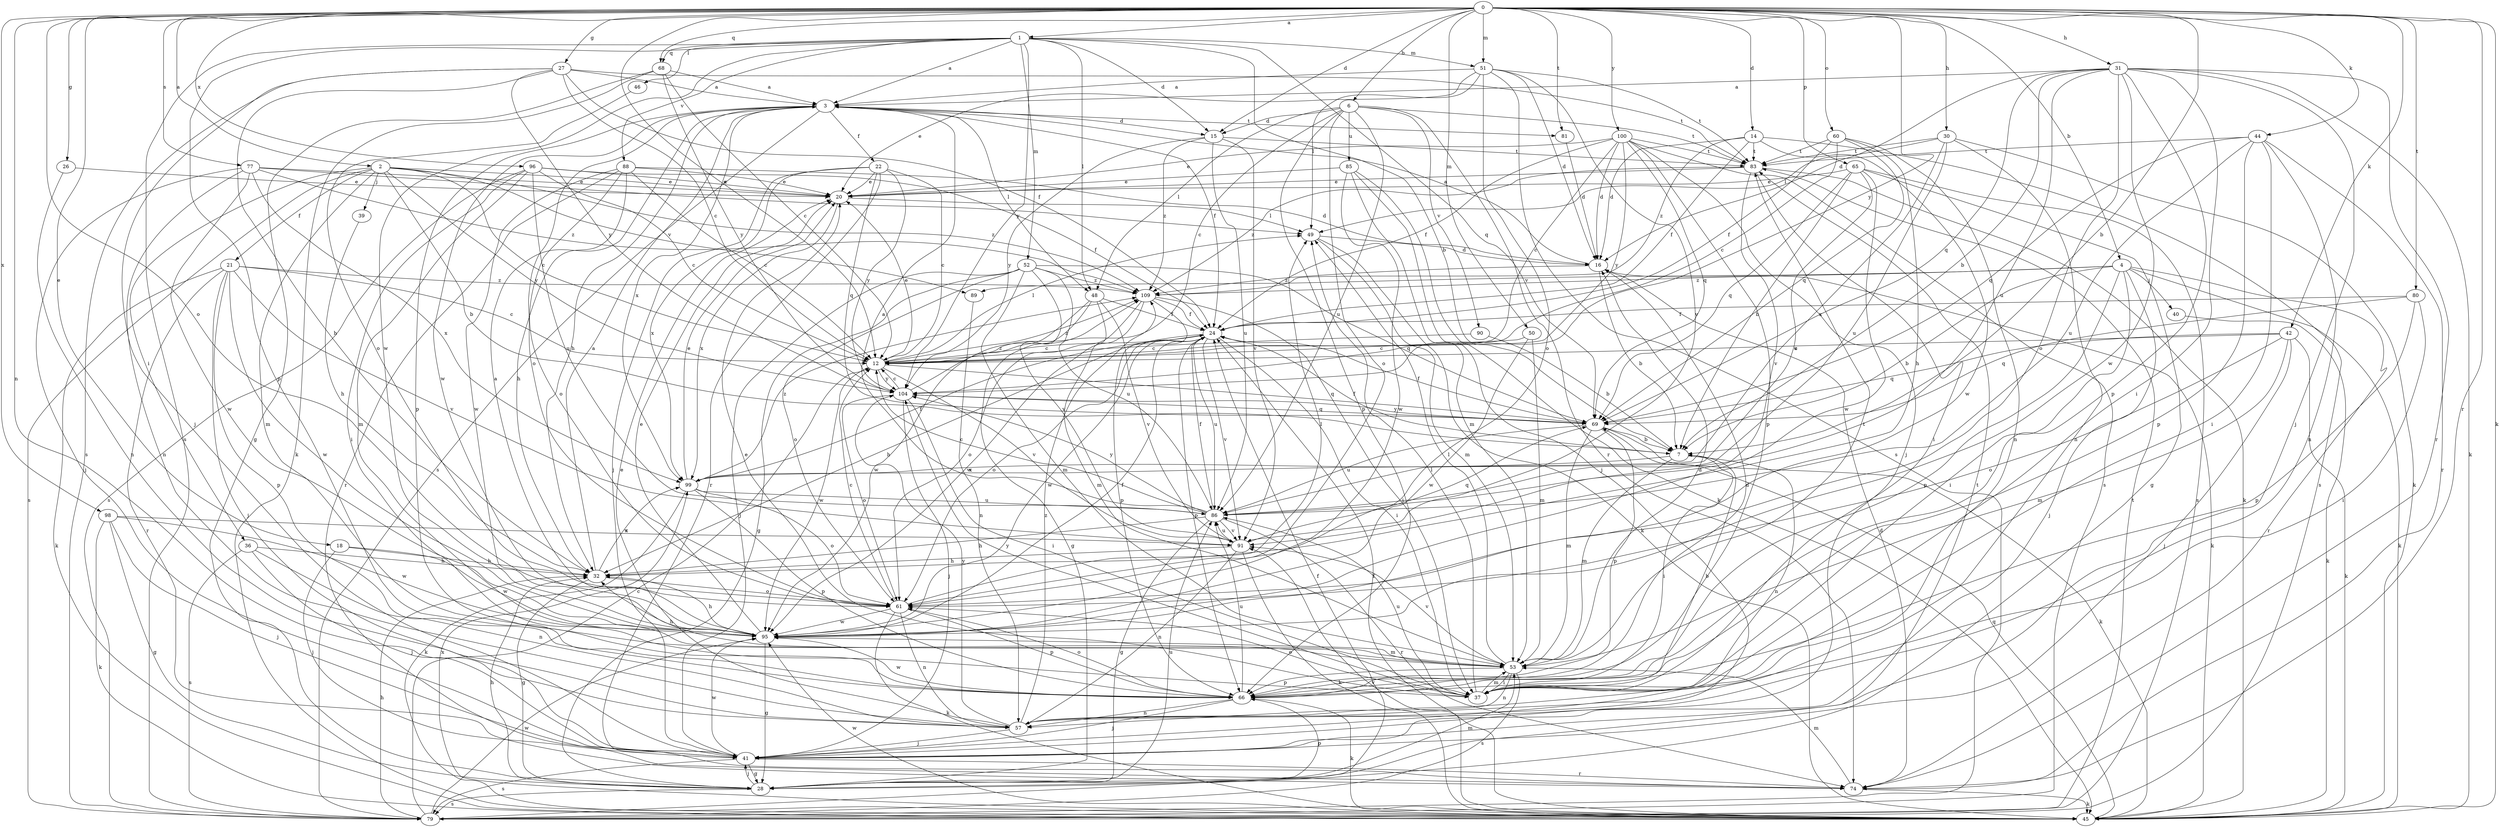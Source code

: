 strict digraph  {
0;
1;
2;
3;
4;
6;
7;
12;
14;
15;
16;
18;
20;
21;
22;
24;
26;
27;
28;
30;
31;
32;
36;
37;
39;
40;
41;
42;
44;
45;
46;
48;
49;
50;
51;
52;
53;
57;
60;
61;
65;
66;
68;
69;
74;
77;
79;
80;
81;
83;
85;
86;
88;
89;
90;
91;
95;
96;
98;
99;
100;
104;
109;
0 -> 1  [label=a];
0 -> 2  [label=a];
0 -> 4  [label=b];
0 -> 6  [label=b];
0 -> 7  [label=b];
0 -> 12  [label=c];
0 -> 14  [label=d];
0 -> 15  [label=d];
0 -> 18  [label=e];
0 -> 26  [label=g];
0 -> 27  [label=g];
0 -> 30  [label=h];
0 -> 31  [label=h];
0 -> 42  [label=k];
0 -> 44  [label=k];
0 -> 45  [label=k];
0 -> 50  [label=m];
0 -> 51  [label=m];
0 -> 57  [label=n];
0 -> 60  [label=o];
0 -> 61  [label=o];
0 -> 65  [label=p];
0 -> 68  [label=q];
0 -> 74  [label=r];
0 -> 77  [label=s];
0 -> 80  [label=t];
0 -> 81  [label=t];
0 -> 96  [label=x];
0 -> 98  [label=x];
0 -> 100  [label=y];
0 -> 104  [label=y];
1 -> 3  [label=a];
1 -> 7  [label=b];
1 -> 15  [label=d];
1 -> 46  [label=l];
1 -> 48  [label=l];
1 -> 51  [label=m];
1 -> 52  [label=m];
1 -> 66  [label=p];
1 -> 68  [label=q];
1 -> 69  [label=q];
1 -> 79  [label=s];
1 -> 88  [label=v];
1 -> 95  [label=w];
1 -> 104  [label=y];
2 -> 7  [label=b];
2 -> 12  [label=c];
2 -> 20  [label=e];
2 -> 21  [label=f];
2 -> 36  [label=i];
2 -> 39  [label=j];
2 -> 53  [label=m];
2 -> 79  [label=s];
2 -> 89  [label=v];
2 -> 104  [label=y];
2 -> 109  [label=z];
3 -> 15  [label=d];
3 -> 22  [label=f];
3 -> 24  [label=f];
3 -> 32  [label=h];
3 -> 48  [label=l];
3 -> 61  [label=o];
3 -> 66  [label=p];
3 -> 79  [label=s];
3 -> 81  [label=t];
3 -> 95  [label=w];
3 -> 99  [label=x];
4 -> 7  [label=b];
4 -> 37  [label=i];
4 -> 40  [label=j];
4 -> 41  [label=j];
4 -> 45  [label=k];
4 -> 66  [label=p];
4 -> 74  [label=r];
4 -> 89  [label=v];
4 -> 109  [label=z];
6 -> 12  [label=c];
6 -> 15  [label=d];
6 -> 48  [label=l];
6 -> 61  [label=o];
6 -> 66  [label=p];
6 -> 74  [label=r];
6 -> 83  [label=t];
6 -> 85  [label=u];
6 -> 86  [label=u];
6 -> 90  [label=v];
7 -> 24  [label=f];
7 -> 37  [label=i];
7 -> 53  [label=m];
7 -> 57  [label=n];
7 -> 99  [label=x];
12 -> 20  [label=e];
12 -> 49  [label=l];
12 -> 69  [label=q];
12 -> 91  [label=v];
12 -> 95  [label=w];
12 -> 104  [label=y];
12 -> 109  [label=z];
14 -> 16  [label=d];
14 -> 24  [label=f];
14 -> 79  [label=s];
14 -> 83  [label=t];
14 -> 95  [label=w];
14 -> 109  [label=z];
15 -> 83  [label=t];
15 -> 86  [label=u];
15 -> 91  [label=v];
15 -> 104  [label=y];
15 -> 109  [label=z];
16 -> 3  [label=a];
16 -> 7  [label=b];
16 -> 45  [label=k];
16 -> 109  [label=z];
18 -> 32  [label=h];
18 -> 41  [label=j];
18 -> 95  [label=w];
20 -> 49  [label=l];
20 -> 99  [label=x];
21 -> 12  [label=c];
21 -> 41  [label=j];
21 -> 45  [label=k];
21 -> 66  [label=p];
21 -> 74  [label=r];
21 -> 91  [label=v];
21 -> 95  [label=w];
21 -> 109  [label=z];
22 -> 12  [label=c];
22 -> 20  [label=e];
22 -> 41  [label=j];
22 -> 69  [label=q];
22 -> 74  [label=r];
22 -> 99  [label=x];
22 -> 104  [label=y];
24 -> 12  [label=c];
24 -> 32  [label=h];
24 -> 37  [label=i];
24 -> 61  [label=o];
24 -> 66  [label=p];
24 -> 86  [label=u];
24 -> 91  [label=v];
24 -> 95  [label=w];
26 -> 20  [label=e];
26 -> 57  [label=n];
27 -> 3  [label=a];
27 -> 12  [label=c];
27 -> 24  [label=f];
27 -> 32  [label=h];
27 -> 41  [label=j];
27 -> 79  [label=s];
27 -> 83  [label=t];
27 -> 104  [label=y];
28 -> 32  [label=h];
28 -> 41  [label=j];
28 -> 53  [label=m];
28 -> 66  [label=p];
28 -> 79  [label=s];
28 -> 83  [label=t];
28 -> 86  [label=u];
30 -> 45  [label=k];
30 -> 49  [label=l];
30 -> 57  [label=n];
30 -> 83  [label=t];
30 -> 86  [label=u];
30 -> 99  [label=x];
31 -> 3  [label=a];
31 -> 7  [label=b];
31 -> 16  [label=d];
31 -> 37  [label=i];
31 -> 41  [label=j];
31 -> 45  [label=k];
31 -> 61  [label=o];
31 -> 66  [label=p];
31 -> 69  [label=q];
31 -> 74  [label=r];
31 -> 86  [label=u];
31 -> 95  [label=w];
32 -> 3  [label=a];
32 -> 28  [label=g];
32 -> 61  [label=o];
32 -> 99  [label=x];
36 -> 32  [label=h];
36 -> 41  [label=j];
36 -> 57  [label=n];
36 -> 79  [label=s];
37 -> 7  [label=b];
37 -> 20  [label=e];
37 -> 49  [label=l];
37 -> 53  [label=m];
37 -> 61  [label=o];
37 -> 86  [label=u];
37 -> 104  [label=y];
39 -> 32  [label=h];
40 -> 45  [label=k];
41 -> 28  [label=g];
41 -> 74  [label=r];
41 -> 79  [label=s];
41 -> 95  [label=w];
42 -> 12  [label=c];
42 -> 41  [label=j];
42 -> 45  [label=k];
42 -> 53  [label=m];
42 -> 61  [label=o];
42 -> 69  [label=q];
44 -> 37  [label=i];
44 -> 57  [label=n];
44 -> 66  [label=p];
44 -> 69  [label=q];
44 -> 74  [label=r];
44 -> 83  [label=t];
44 -> 86  [label=u];
45 -> 24  [label=f];
45 -> 69  [label=q];
45 -> 91  [label=v];
45 -> 95  [label=w];
45 -> 99  [label=x];
46 -> 61  [label=o];
48 -> 24  [label=f];
48 -> 28  [label=g];
48 -> 53  [label=m];
48 -> 91  [label=v];
48 -> 95  [label=w];
49 -> 16  [label=d];
49 -> 45  [label=k];
49 -> 53  [label=m];
50 -> 12  [label=c];
50 -> 53  [label=m];
50 -> 95  [label=w];
51 -> 3  [label=a];
51 -> 16  [label=d];
51 -> 20  [label=e];
51 -> 49  [label=l];
51 -> 61  [label=o];
51 -> 79  [label=s];
51 -> 83  [label=t];
51 -> 91  [label=v];
52 -> 28  [label=g];
52 -> 41  [label=j];
52 -> 53  [label=m];
52 -> 61  [label=o];
52 -> 69  [label=q];
52 -> 86  [label=u];
52 -> 91  [label=v];
52 -> 109  [label=z];
53 -> 16  [label=d];
53 -> 32  [label=h];
53 -> 37  [label=i];
53 -> 49  [label=l];
53 -> 57  [label=n];
53 -> 66  [label=p];
53 -> 79  [label=s];
53 -> 83  [label=t];
53 -> 91  [label=v];
57 -> 20  [label=e];
57 -> 41  [label=j];
57 -> 104  [label=y];
57 -> 109  [label=z];
60 -> 12  [label=c];
60 -> 24  [label=f];
60 -> 32  [label=h];
60 -> 57  [label=n];
60 -> 69  [label=q];
60 -> 83  [label=t];
61 -> 12  [label=c];
61 -> 45  [label=k];
61 -> 49  [label=l];
61 -> 57  [label=n];
61 -> 66  [label=p];
61 -> 95  [label=w];
65 -> 7  [label=b];
65 -> 20  [label=e];
65 -> 28  [label=g];
65 -> 69  [label=q];
65 -> 79  [label=s];
65 -> 86  [label=u];
65 -> 95  [label=w];
66 -> 16  [label=d];
66 -> 41  [label=j];
66 -> 45  [label=k];
66 -> 57  [label=n];
66 -> 61  [label=o];
66 -> 86  [label=u];
66 -> 95  [label=w];
68 -> 3  [label=a];
68 -> 12  [label=c];
68 -> 28  [label=g];
68 -> 45  [label=k];
68 -> 104  [label=y];
69 -> 7  [label=b];
69 -> 24  [label=f];
69 -> 45  [label=k];
69 -> 53  [label=m];
69 -> 66  [label=p];
69 -> 86  [label=u];
69 -> 104  [label=y];
74 -> 16  [label=d];
74 -> 45  [label=k];
74 -> 53  [label=m];
77 -> 20  [label=e];
77 -> 41  [label=j];
77 -> 49  [label=l];
77 -> 57  [label=n];
77 -> 95  [label=w];
77 -> 99  [label=x];
77 -> 109  [label=z];
79 -> 12  [label=c];
79 -> 24  [label=f];
79 -> 32  [label=h];
79 -> 83  [label=t];
79 -> 95  [label=w];
80 -> 24  [label=f];
80 -> 37  [label=i];
80 -> 66  [label=p];
80 -> 69  [label=q];
81 -> 16  [label=d];
83 -> 20  [label=e];
83 -> 37  [label=i];
83 -> 45  [label=k];
83 -> 91  [label=v];
83 -> 109  [label=z];
85 -> 20  [label=e];
85 -> 41  [label=j];
85 -> 45  [label=k];
85 -> 53  [label=m];
85 -> 95  [label=w];
86 -> 3  [label=a];
86 -> 12  [label=c];
86 -> 24  [label=f];
86 -> 28  [label=g];
86 -> 32  [label=h];
86 -> 74  [label=r];
86 -> 91  [label=v];
86 -> 104  [label=y];
88 -> 12  [label=c];
88 -> 16  [label=d];
88 -> 20  [label=e];
88 -> 32  [label=h];
88 -> 61  [label=o];
88 -> 74  [label=r];
88 -> 95  [label=w];
89 -> 57  [label=n];
90 -> 7  [label=b];
90 -> 12  [label=c];
91 -> 32  [label=h];
91 -> 45  [label=k];
91 -> 57  [label=n];
91 -> 69  [label=q];
91 -> 86  [label=u];
95 -> 3  [label=a];
95 -> 20  [label=e];
95 -> 24  [label=f];
95 -> 28  [label=g];
95 -> 32  [label=h];
95 -> 53  [label=m];
96 -> 12  [label=c];
96 -> 20  [label=e];
96 -> 24  [label=f];
96 -> 37  [label=i];
96 -> 53  [label=m];
96 -> 79  [label=s];
96 -> 86  [label=u];
98 -> 28  [label=g];
98 -> 41  [label=j];
98 -> 45  [label=k];
98 -> 91  [label=v];
98 -> 95  [label=w];
99 -> 20  [label=e];
99 -> 24  [label=f];
99 -> 45  [label=k];
99 -> 61  [label=o];
99 -> 66  [label=p];
99 -> 86  [label=u];
99 -> 109  [label=z];
100 -> 12  [label=c];
100 -> 16  [label=d];
100 -> 20  [label=e];
100 -> 24  [label=f];
100 -> 41  [label=j];
100 -> 66  [label=p];
100 -> 69  [label=q];
100 -> 79  [label=s];
100 -> 83  [label=t];
100 -> 104  [label=y];
104 -> 12  [label=c];
104 -> 37  [label=i];
104 -> 41  [label=j];
104 -> 61  [label=o];
104 -> 69  [label=q];
104 -> 109  [label=z];
109 -> 24  [label=f];
109 -> 37  [label=i];
109 -> 61  [label=o];
109 -> 66  [label=p];
109 -> 95  [label=w];
}
